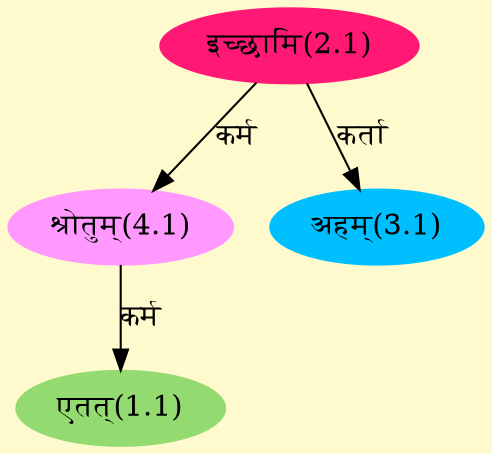 digraph G{
rankdir=BT;
 compound=true;
 bgcolor="lemonchiffon1";
Node1_1 [style=filled, color="#93DB70" label = "एतत्(1.1)"]
Node4_1 [style=filled, color="#FF99FF" label = "श्रोतुम्(4.1)"]
Node2_1 [style=filled, color="#FF1975" label = "इच्छामि(2.1)"]
Node3_1 [style=filled, color="#00BFFF" label = "अहम्(3.1)"]
/* Start of Relations section */

Node1_1 -> Node4_1 [  label="कर्म"  dir="back" ]
Node3_1 -> Node2_1 [  label="कर्ता"  dir="back" ]
Node4_1 -> Node2_1 [  label="कर्म"  dir="back" ]
}
